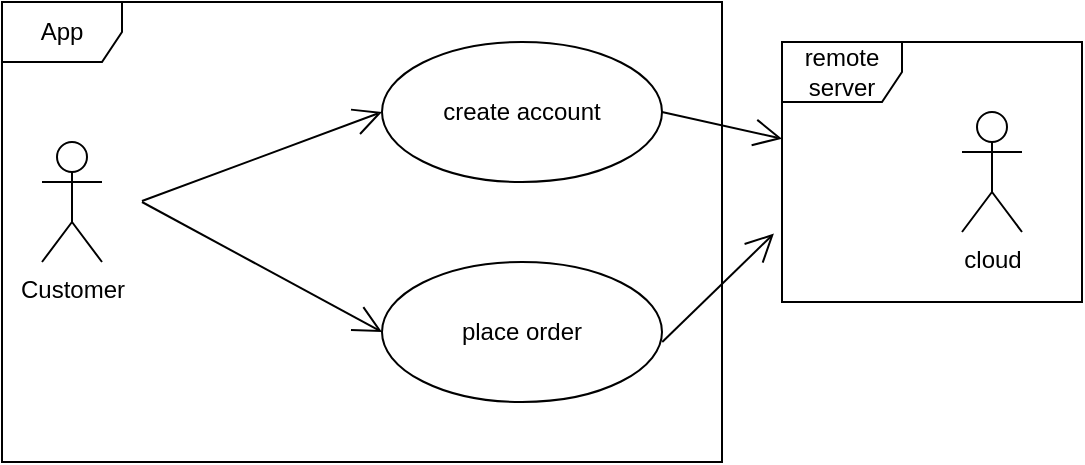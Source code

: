 <mxfile version="12.9.14" type="device"><diagram id="rkfMrzxjUDxefmMOIlaO" name="Page-1"><mxGraphModel dx="1038" dy="548" grid="1" gridSize="10" guides="1" tooltips="1" connect="1" arrows="1" fold="1" page="1" pageScale="1" pageWidth="850" pageHeight="1100" math="0" shadow="0"><root><mxCell id="0"/><mxCell id="1" parent="0"/><mxCell id="1yycfG4Ui4hnsjr-ACMH-26" value="Customer" style="shape=umlActor;verticalLabelPosition=bottom;labelBackgroundColor=#ffffff;verticalAlign=top;html=1;" vertex="1" parent="1"><mxGeometry x="100" y="130" width="30" height="60" as="geometry"/></mxCell><mxCell id="1yycfG4Ui4hnsjr-ACMH-39" value="place order" style="ellipse;whiteSpace=wrap;html=1;" vertex="1" parent="1"><mxGeometry x="270" y="190" width="140" height="70" as="geometry"/></mxCell><mxCell id="1yycfG4Ui4hnsjr-ACMH-40" value="create account" style="ellipse;whiteSpace=wrap;html=1;" vertex="1" parent="1"><mxGeometry x="270" y="80" width="140" height="70" as="geometry"/></mxCell><mxCell id="1yycfG4Ui4hnsjr-ACMH-47" value="" style="endArrow=open;endFill=1;endSize=12;html=1;entryX=0;entryY=0.5;entryDx=0;entryDy=0;" edge="1" parent="1" target="1yycfG4Ui4hnsjr-ACMH-40"><mxGeometry width="160" relative="1" as="geometry"><mxPoint x="150" y="159.5" as="sourcePoint"/><mxPoint x="310" y="159.5" as="targetPoint"/></mxGeometry></mxCell><mxCell id="1yycfG4Ui4hnsjr-ACMH-48" value="" style="endArrow=open;endFill=1;endSize=12;html=1;entryX=0;entryY=0.5;entryDx=0;entryDy=0;" edge="1" parent="1" target="1yycfG4Ui4hnsjr-ACMH-39"><mxGeometry width="160" relative="1" as="geometry"><mxPoint x="150" y="160" as="sourcePoint"/><mxPoint x="280" y="125" as="targetPoint"/></mxGeometry></mxCell><mxCell id="1yycfG4Ui4hnsjr-ACMH-50" value="App" style="shape=umlFrame;whiteSpace=wrap;html=1;" vertex="1" parent="1"><mxGeometry x="80" y="60" width="360" height="230" as="geometry"/></mxCell><mxCell id="1yycfG4Ui4hnsjr-ACMH-51" value="remote server" style="shape=umlFrame;whiteSpace=wrap;html=1;" vertex="1" parent="1"><mxGeometry x="470" y="80" width="150" height="130" as="geometry"/></mxCell><mxCell id="1yycfG4Ui4hnsjr-ACMH-52" value="cloud" style="shape=umlActor;verticalLabelPosition=bottom;labelBackgroundColor=#ffffff;verticalAlign=top;html=1;" vertex="1" parent="1"><mxGeometry x="560" y="115" width="30" height="60" as="geometry"/></mxCell><mxCell id="1yycfG4Ui4hnsjr-ACMH-57" value="" style="endArrow=open;endFill=1;endSize=12;html=1;" edge="1" parent="1" target="1yycfG4Ui4hnsjr-ACMH-51"><mxGeometry width="160" relative="1" as="geometry"><mxPoint x="410" y="115" as="sourcePoint"/><mxPoint x="570" y="115" as="targetPoint"/></mxGeometry></mxCell><mxCell id="1yycfG4Ui4hnsjr-ACMH-58" value="" style="endArrow=open;endFill=1;endSize=12;html=1;entryX=-0.027;entryY=0.737;entryDx=0;entryDy=0;entryPerimeter=0;exitX=0.917;exitY=0.739;exitDx=0;exitDy=0;exitPerimeter=0;" edge="1" parent="1" source="1yycfG4Ui4hnsjr-ACMH-50" target="1yycfG4Ui4hnsjr-ACMH-51"><mxGeometry width="160" relative="1" as="geometry"><mxPoint x="420" y="125" as="sourcePoint"/><mxPoint x="480" y="138.333" as="targetPoint"/></mxGeometry></mxCell></root></mxGraphModel></diagram></mxfile>